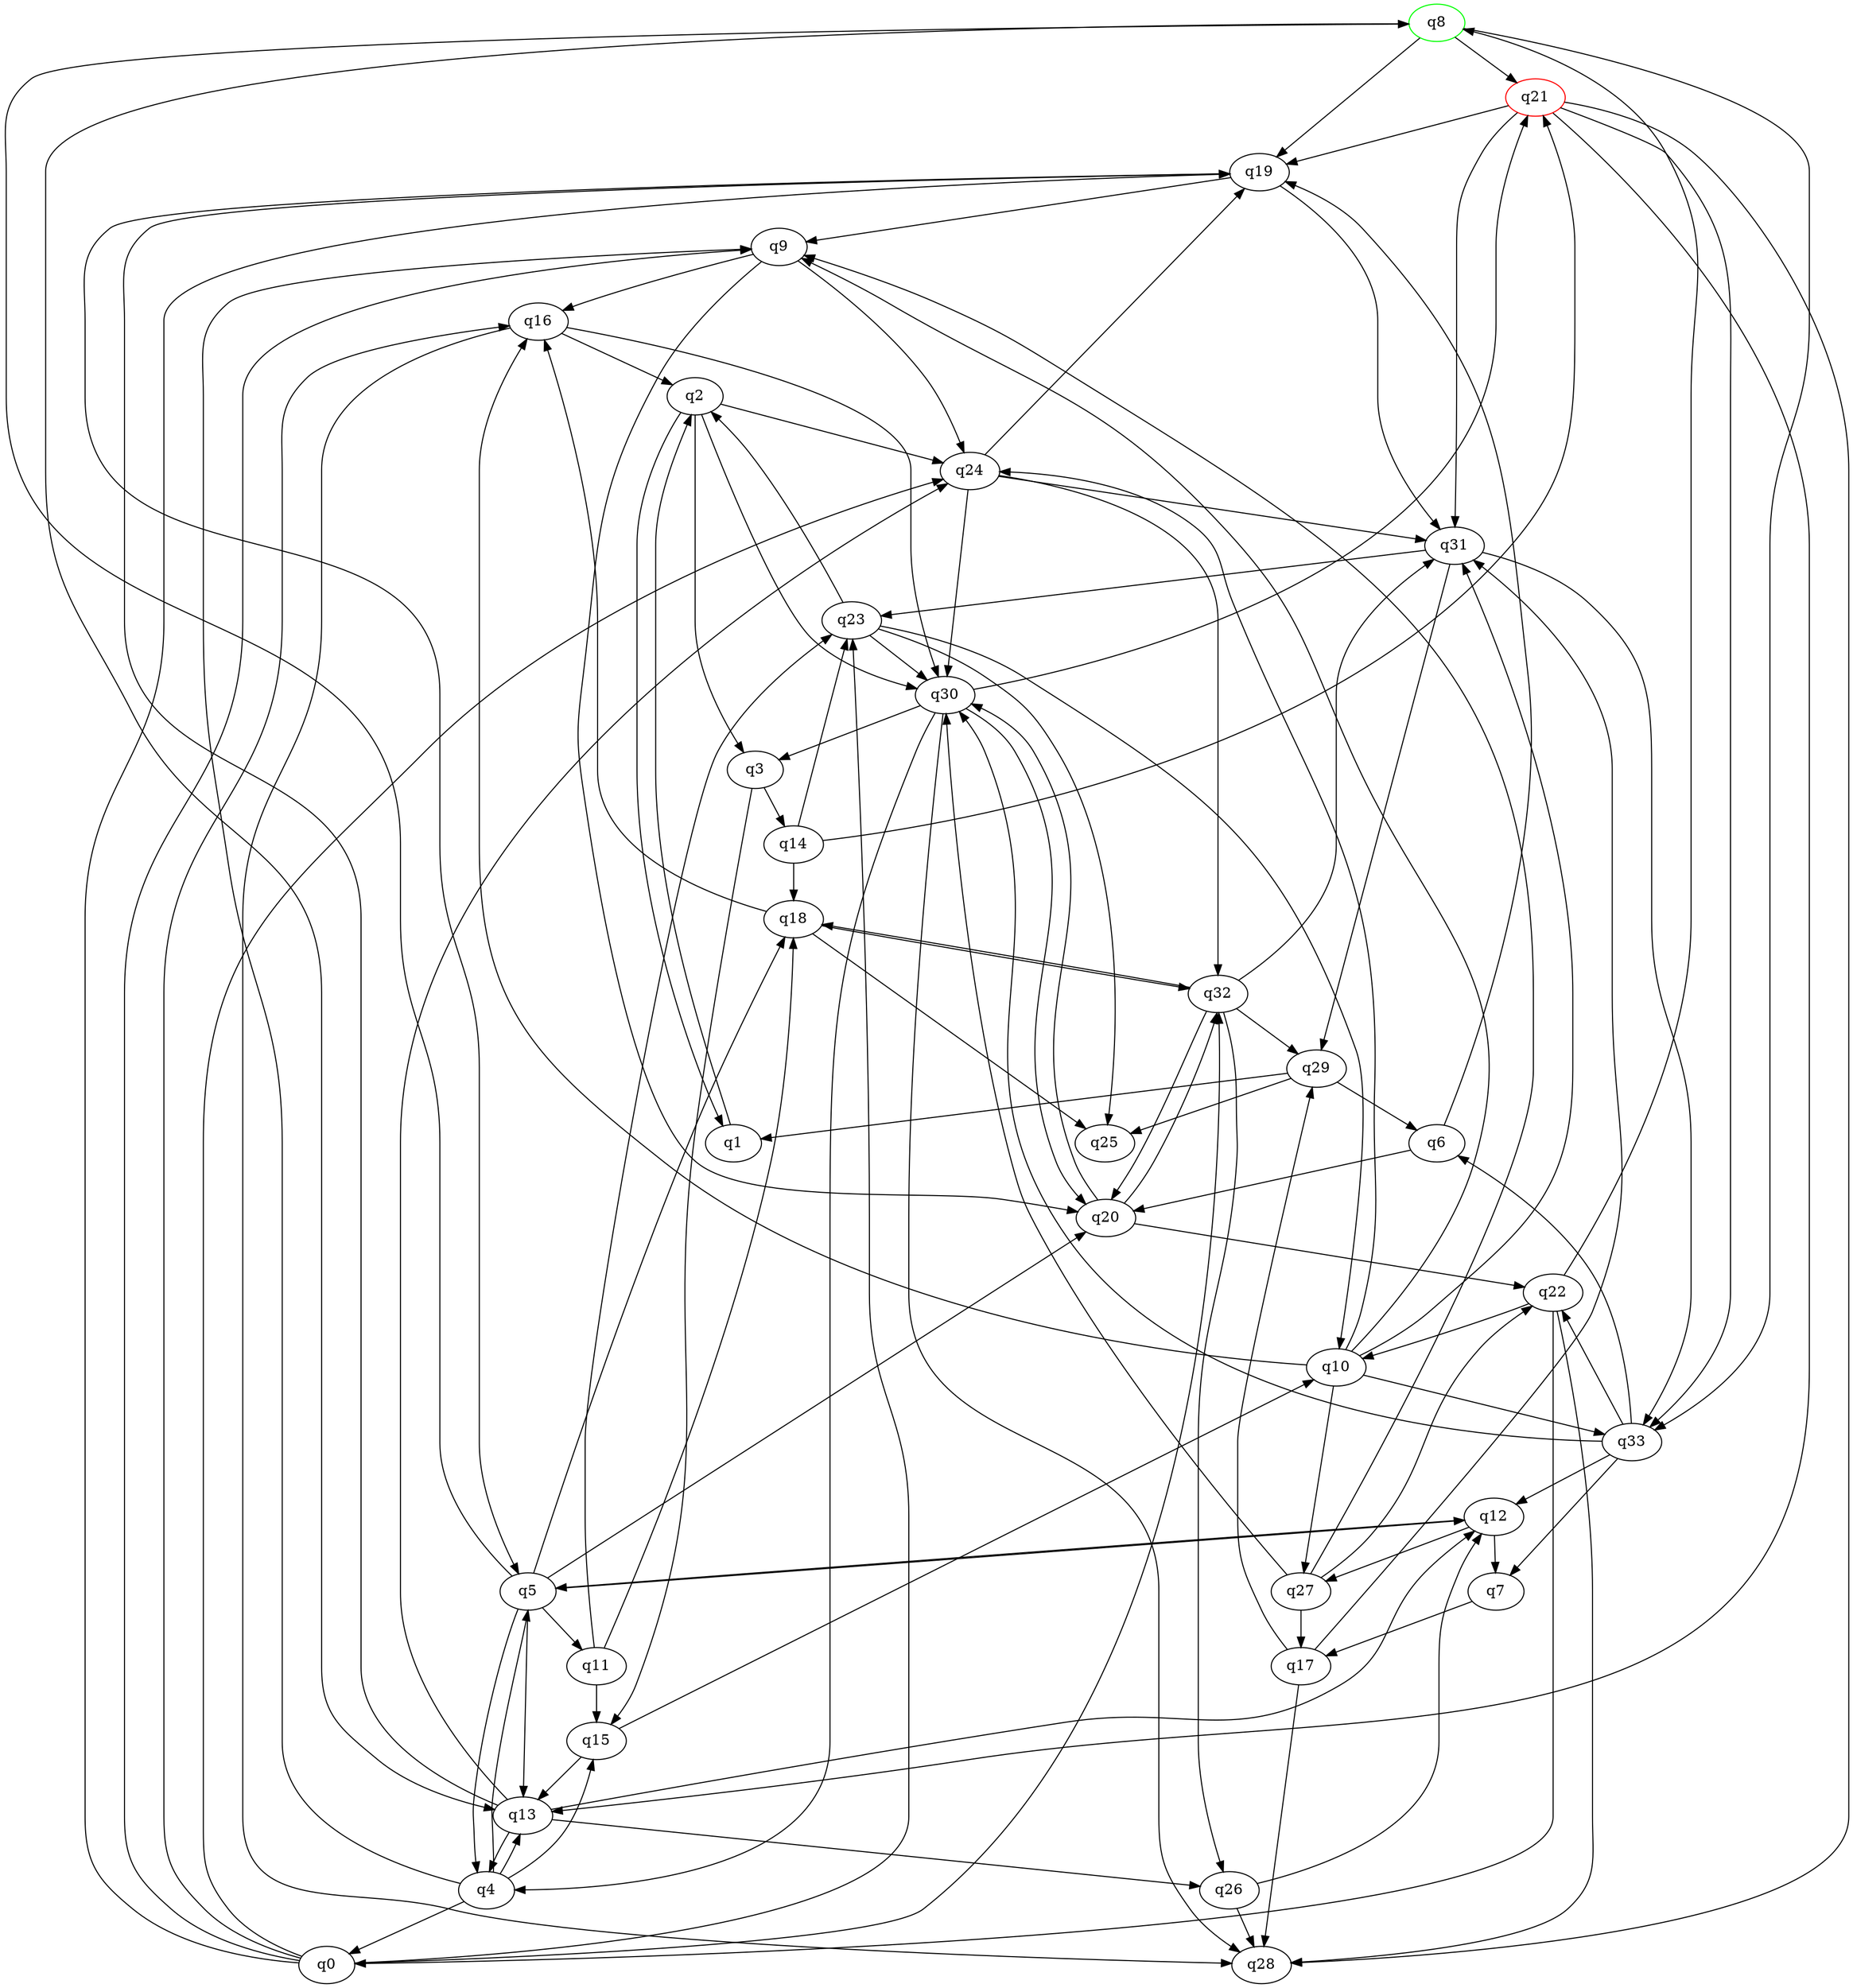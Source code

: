 digraph A{
q8 [initial=1,color=green];
q21 [final=1,color=red];
q0 -> q9;
q0 -> q16;
q0 -> q19;
q0 -> q23;
q0 -> q24;
q0 -> q32;
q1 -> q2;
q2 -> q1;
q2 -> q3;
q2 -> q24;
q2 -> q30;
q3 -> q14;
q3 -> q15;
q4 -> q0;
q4 -> q5;
q4 -> q9;
q4 -> q13;
q4 -> q15;
q5 -> q4;
q5 -> q8;
q5 -> q11;
q5 -> q12;
q5 -> q13;
q5 -> q18;
q5 -> q20;
q6 -> q19;
q6 -> q20;
q7 -> q17;
q8 -> q13;
q8 -> q19;
q8 -> q21;
q8 -> q33;
q9 -> q16;
q9 -> q20;
q9 -> q24;
q10 -> q9;
q10 -> q16;
q10 -> q24;
q10 -> q27;
q10 -> q31;
q10 -> q33;
q11 -> q15;
q11 -> q18;
q11 -> q23;
q12 -> q5;
q12 -> q7;
q12 -> q27;
q13 -> q4;
q13 -> q12;
q13 -> q19;
q13 -> q24;
q13 -> q26;
q14 -> q18;
q14 -> q21;
q14 -> q23;
q15 -> q10;
q15 -> q13;
q16 -> q2;
q16 -> q28;
q16 -> q30;
q17 -> q28;
q17 -> q29;
q17 -> q31;
q18 -> q16;
q18 -> q25;
q18 -> q32;
q19 -> q5;
q19 -> q9;
q19 -> q31;
q20 -> q22;
q20 -> q30;
q20 -> q32;
q21 -> q13;
q21 -> q19;
q21 -> q28;
q21 -> q31;
q21 -> q33;
q22 -> q0;
q22 -> q8;
q22 -> q10;
q22 -> q28;
q23 -> q2;
q23 -> q10;
q23 -> q25;
q23 -> q30;
q24 -> q19;
q24 -> q30;
q24 -> q31;
q24 -> q32;
q26 -> q12;
q26 -> q28;
q27 -> q9;
q27 -> q17;
q27 -> q22;
q27 -> q30;
q29 -> q1;
q29 -> q6;
q29 -> q25;
q30 -> q3;
q30 -> q4;
q30 -> q20;
q30 -> q21;
q30 -> q28;
q31 -> q23;
q31 -> q29;
q31 -> q33;
q32 -> q18;
q32 -> q20;
q32 -> q26;
q32 -> q29;
q32 -> q31;
q33 -> q6;
q33 -> q7;
q33 -> q12;
q33 -> q22;
q33 -> q30;
}